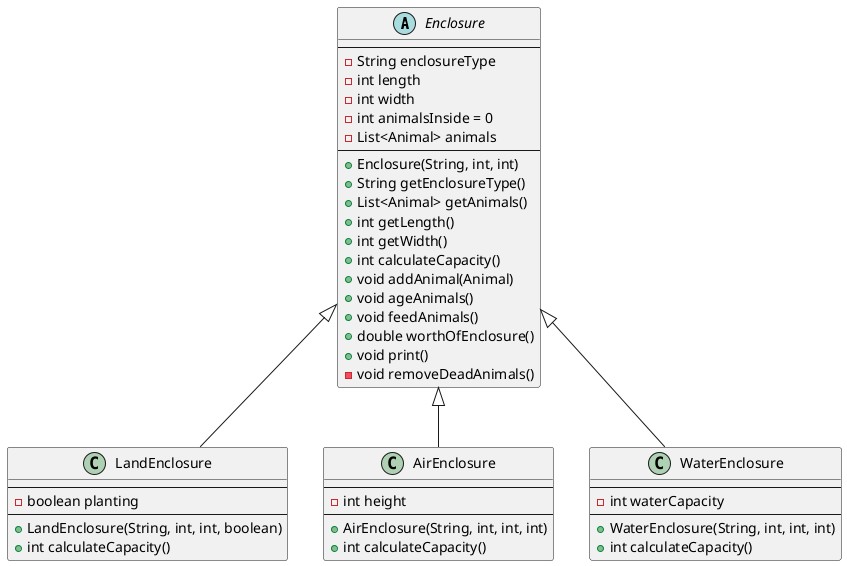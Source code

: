 @startuml SubclassesEnclosure
abstract class Enclosure {
    ----
    -String enclosureType
    -int length
    -int width
    -int animalsInside = 0
    -List<Animal> animals
    ----
    +Enclosure(String, int, int)
    +String getEnclosureType()
    +List<Animal> getAnimals()
    +int getLength()
    +int getWidth()
    +int calculateCapacity()
    +void addAnimal(Animal)
    +void ageAnimals()
    +void feedAnimals()
    +double worthOfEnclosure()
    +void print()
    -void removeDeadAnimals()
}

class LandEnclosure {
    ----
    -boolean planting
    ----
    +LandEnclosure(String, int, int, boolean)
    +int calculateCapacity()
}

class AirEnclosure {
    ----
    -int height
    ----
    +AirEnclosure(String, int, int, int)
    +int calculateCapacity()
}

class WaterEnclosure {
    ----
    -int waterCapacity
    ----
    +WaterEnclosure(String, int, int, int)
    +int calculateCapacity()
}

Enclosure <|-- LandEnclosure
Enclosure <|-- AirEnclosure
Enclosure <|-- WaterEnclosure
@enduml
